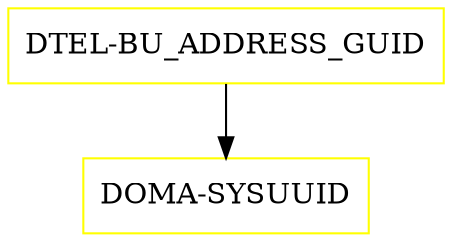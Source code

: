 digraph G {
  "DTEL-BU_ADDRESS_GUID" [shape=box,color=yellow];
  "DOMA-SYSUUID" [shape=box,color=yellow,URL="./DOMA_SYSUUID.html"];
  "DTEL-BU_ADDRESS_GUID" -> "DOMA-SYSUUID";
}
